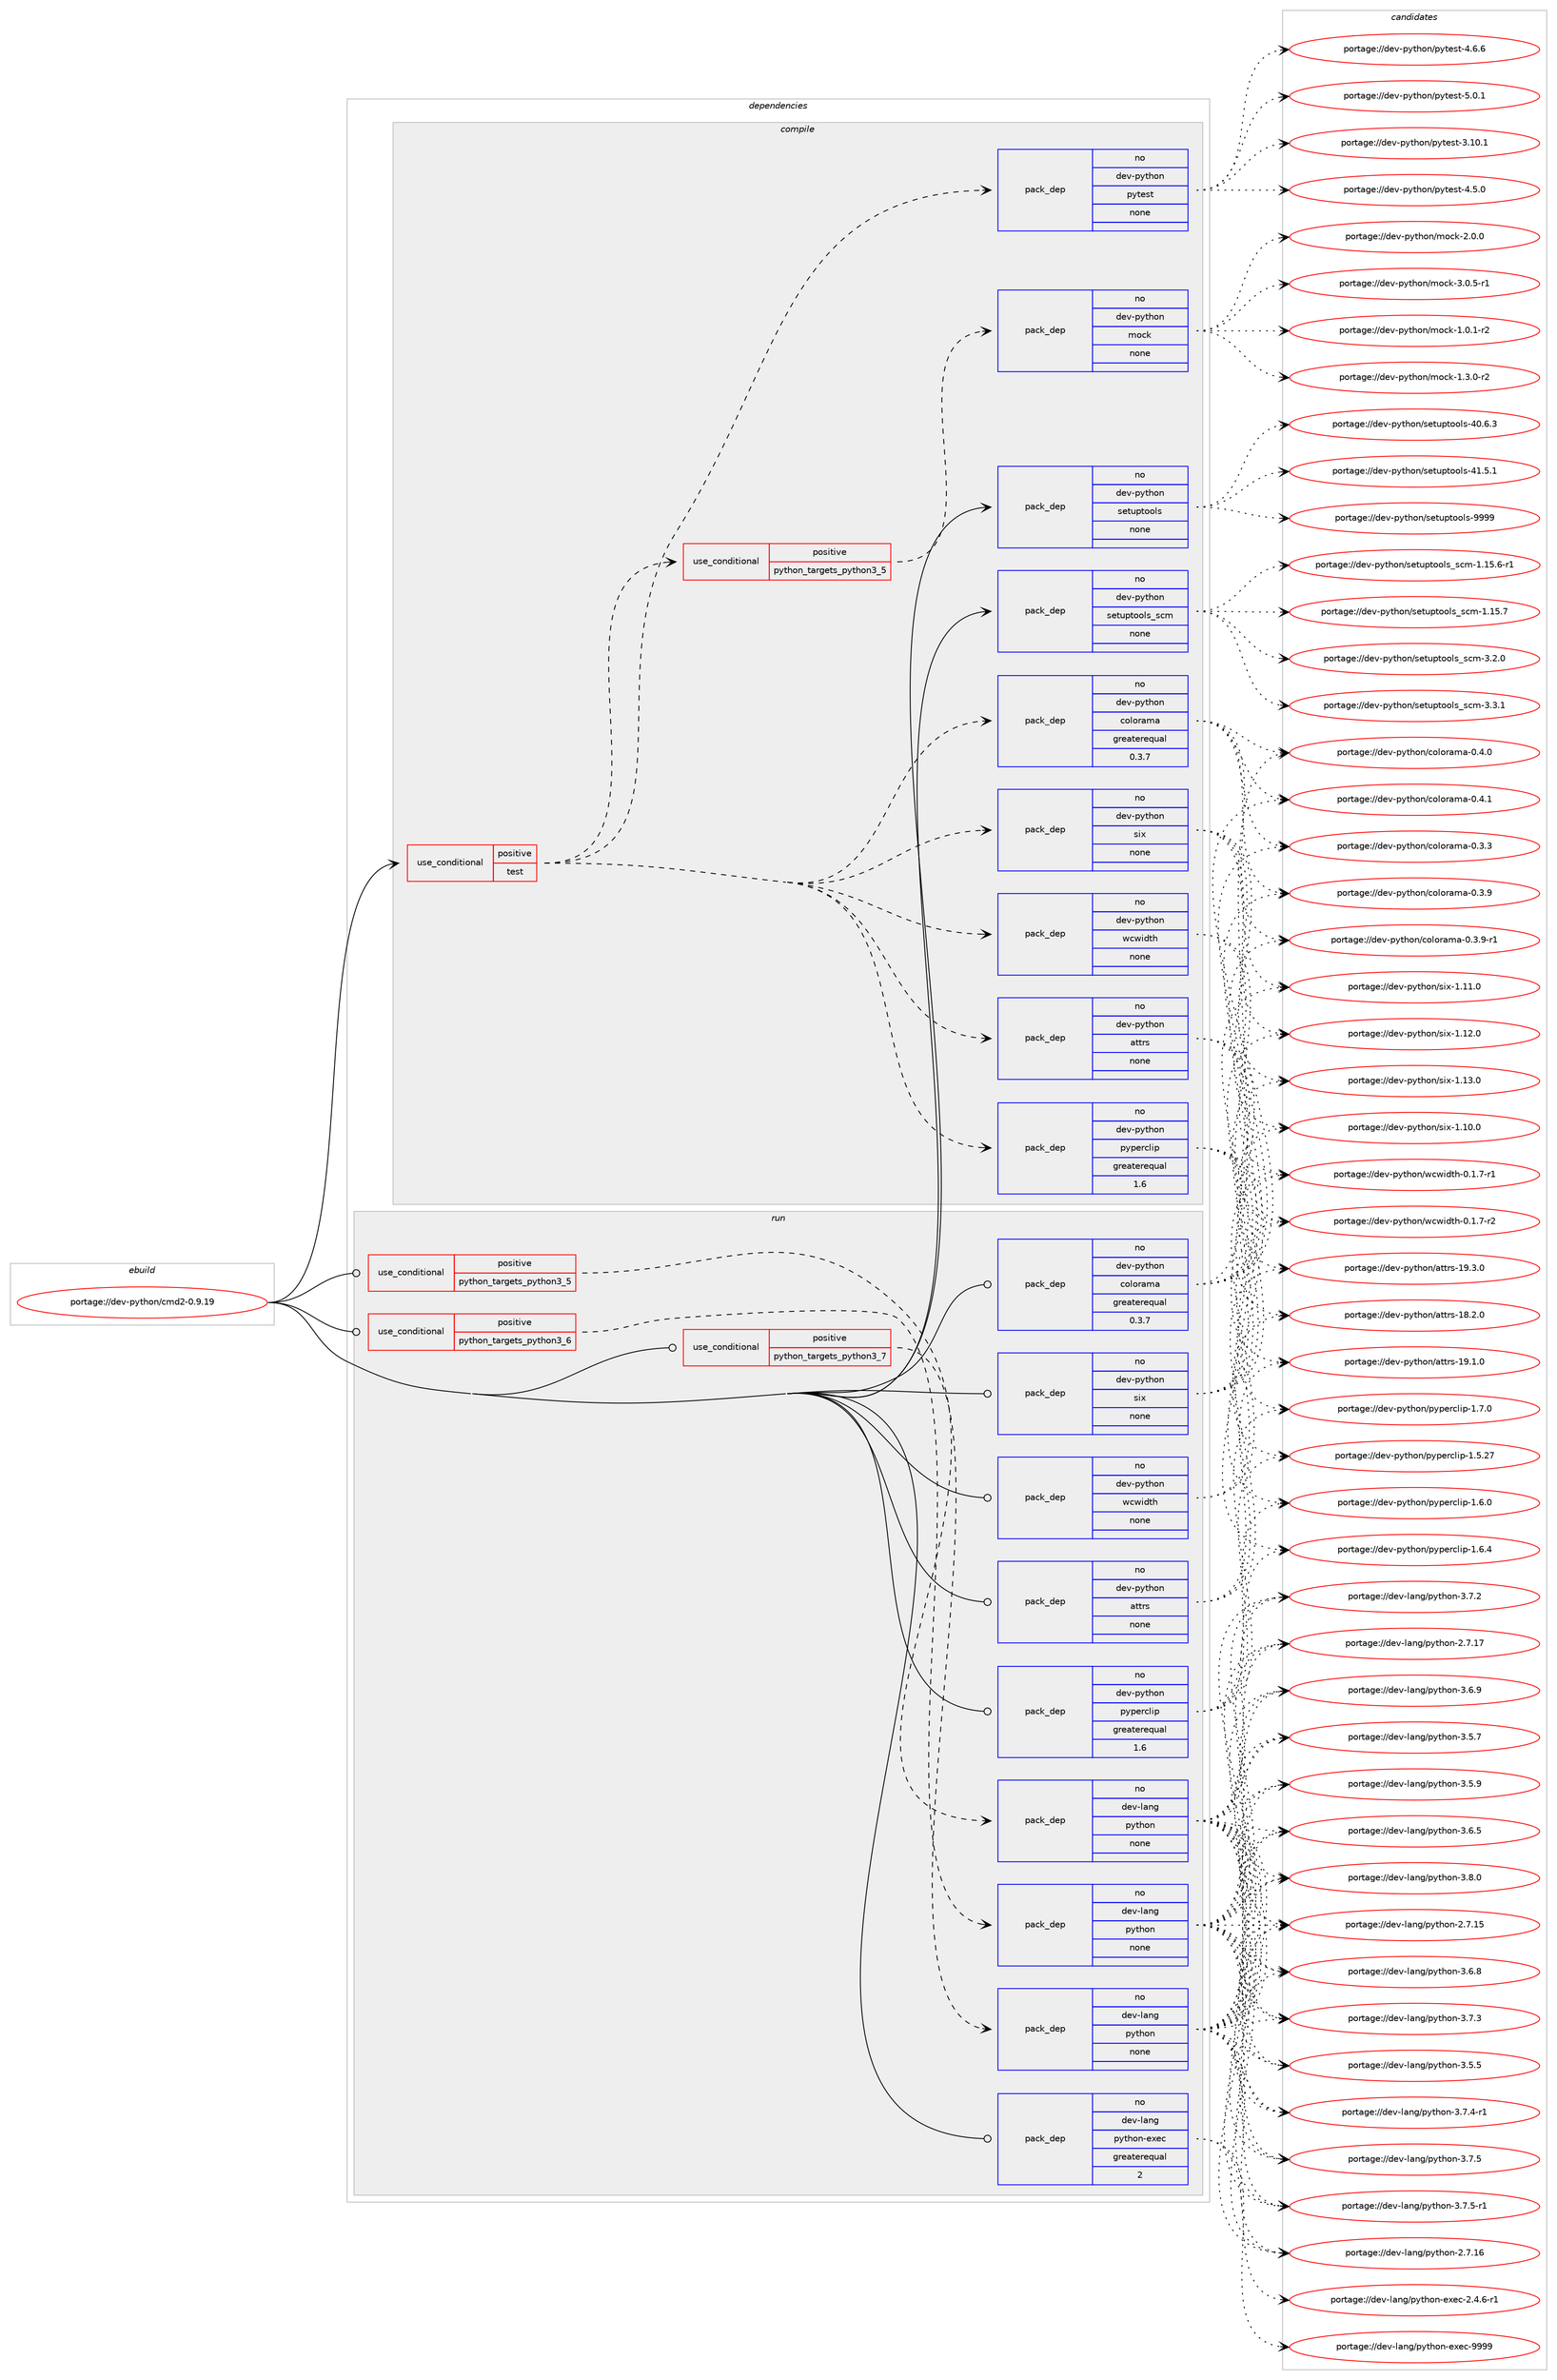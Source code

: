 digraph prolog {

# *************
# Graph options
# *************

newrank=true;
concentrate=true;
compound=true;
graph [rankdir=LR,fontname=Helvetica,fontsize=10,ranksep=1.5];#, ranksep=2.5, nodesep=0.2];
edge  [arrowhead=vee];
node  [fontname=Helvetica,fontsize=10];

# **********
# The ebuild
# **********

subgraph cluster_leftcol {
color=gray;
rank=same;
label=<<i>ebuild</i>>;
id [label="portage://dev-python/cmd2-0.9.19", color=red, width=4, href="../dev-python/cmd2-0.9.19.svg"];
}

# ****************
# The dependencies
# ****************

subgraph cluster_midcol {
color=gray;
label=<<i>dependencies</i>>;
subgraph cluster_compile {
fillcolor="#eeeeee";
style=filled;
label=<<i>compile</i>>;
subgraph cond27009 {
dependency134438 [label=<<TABLE BORDER="0" CELLBORDER="1" CELLSPACING="0" CELLPADDING="4"><TR><TD ROWSPAN="3" CELLPADDING="10">use_conditional</TD></TR><TR><TD>positive</TD></TR><TR><TD>test</TD></TR></TABLE>>, shape=none, color=red];
subgraph pack104117 {
dependency134439 [label=<<TABLE BORDER="0" CELLBORDER="1" CELLSPACING="0" CELLPADDING="4" WIDTH="220"><TR><TD ROWSPAN="6" CELLPADDING="30">pack_dep</TD></TR><TR><TD WIDTH="110">no</TD></TR><TR><TD>dev-python</TD></TR><TR><TD>attrs</TD></TR><TR><TD>none</TD></TR><TR><TD></TD></TR></TABLE>>, shape=none, color=blue];
}
dependency134438:e -> dependency134439:w [weight=20,style="dashed",arrowhead="vee"];
subgraph pack104118 {
dependency134440 [label=<<TABLE BORDER="0" CELLBORDER="1" CELLSPACING="0" CELLPADDING="4" WIDTH="220"><TR><TD ROWSPAN="6" CELLPADDING="30">pack_dep</TD></TR><TR><TD WIDTH="110">no</TD></TR><TR><TD>dev-python</TD></TR><TR><TD>colorama</TD></TR><TR><TD>greaterequal</TD></TR><TR><TD>0.3.7</TD></TR></TABLE>>, shape=none, color=blue];
}
dependency134438:e -> dependency134440:w [weight=20,style="dashed",arrowhead="vee"];
subgraph pack104119 {
dependency134441 [label=<<TABLE BORDER="0" CELLBORDER="1" CELLSPACING="0" CELLPADDING="4" WIDTH="220"><TR><TD ROWSPAN="6" CELLPADDING="30">pack_dep</TD></TR><TR><TD WIDTH="110">no</TD></TR><TR><TD>dev-python</TD></TR><TR><TD>pyperclip</TD></TR><TR><TD>greaterequal</TD></TR><TR><TD>1.6</TD></TR></TABLE>>, shape=none, color=blue];
}
dependency134438:e -> dependency134441:w [weight=20,style="dashed",arrowhead="vee"];
subgraph pack104120 {
dependency134442 [label=<<TABLE BORDER="0" CELLBORDER="1" CELLSPACING="0" CELLPADDING="4" WIDTH="220"><TR><TD ROWSPAN="6" CELLPADDING="30">pack_dep</TD></TR><TR><TD WIDTH="110">no</TD></TR><TR><TD>dev-python</TD></TR><TR><TD>six</TD></TR><TR><TD>none</TD></TR><TR><TD></TD></TR></TABLE>>, shape=none, color=blue];
}
dependency134438:e -> dependency134442:w [weight=20,style="dashed",arrowhead="vee"];
subgraph pack104121 {
dependency134443 [label=<<TABLE BORDER="0" CELLBORDER="1" CELLSPACING="0" CELLPADDING="4" WIDTH="220"><TR><TD ROWSPAN="6" CELLPADDING="30">pack_dep</TD></TR><TR><TD WIDTH="110">no</TD></TR><TR><TD>dev-python</TD></TR><TR><TD>wcwidth</TD></TR><TR><TD>none</TD></TR><TR><TD></TD></TR></TABLE>>, shape=none, color=blue];
}
dependency134438:e -> dependency134443:w [weight=20,style="dashed",arrowhead="vee"];
subgraph cond27010 {
dependency134444 [label=<<TABLE BORDER="0" CELLBORDER="1" CELLSPACING="0" CELLPADDING="4"><TR><TD ROWSPAN="3" CELLPADDING="10">use_conditional</TD></TR><TR><TD>positive</TD></TR><TR><TD>python_targets_python3_5</TD></TR></TABLE>>, shape=none, color=red];
subgraph pack104122 {
dependency134445 [label=<<TABLE BORDER="0" CELLBORDER="1" CELLSPACING="0" CELLPADDING="4" WIDTH="220"><TR><TD ROWSPAN="6" CELLPADDING="30">pack_dep</TD></TR><TR><TD WIDTH="110">no</TD></TR><TR><TD>dev-python</TD></TR><TR><TD>mock</TD></TR><TR><TD>none</TD></TR><TR><TD></TD></TR></TABLE>>, shape=none, color=blue];
}
dependency134444:e -> dependency134445:w [weight=20,style="dashed",arrowhead="vee"];
}
dependency134438:e -> dependency134444:w [weight=20,style="dashed",arrowhead="vee"];
subgraph pack104123 {
dependency134446 [label=<<TABLE BORDER="0" CELLBORDER="1" CELLSPACING="0" CELLPADDING="4" WIDTH="220"><TR><TD ROWSPAN="6" CELLPADDING="30">pack_dep</TD></TR><TR><TD WIDTH="110">no</TD></TR><TR><TD>dev-python</TD></TR><TR><TD>pytest</TD></TR><TR><TD>none</TD></TR><TR><TD></TD></TR></TABLE>>, shape=none, color=blue];
}
dependency134438:e -> dependency134446:w [weight=20,style="dashed",arrowhead="vee"];
}
id:e -> dependency134438:w [weight=20,style="solid",arrowhead="vee"];
subgraph pack104124 {
dependency134447 [label=<<TABLE BORDER="0" CELLBORDER="1" CELLSPACING="0" CELLPADDING="4" WIDTH="220"><TR><TD ROWSPAN="6" CELLPADDING="30">pack_dep</TD></TR><TR><TD WIDTH="110">no</TD></TR><TR><TD>dev-python</TD></TR><TR><TD>setuptools</TD></TR><TR><TD>none</TD></TR><TR><TD></TD></TR></TABLE>>, shape=none, color=blue];
}
id:e -> dependency134447:w [weight=20,style="solid",arrowhead="vee"];
subgraph pack104125 {
dependency134448 [label=<<TABLE BORDER="0" CELLBORDER="1" CELLSPACING="0" CELLPADDING="4" WIDTH="220"><TR><TD ROWSPAN="6" CELLPADDING="30">pack_dep</TD></TR><TR><TD WIDTH="110">no</TD></TR><TR><TD>dev-python</TD></TR><TR><TD>setuptools_scm</TD></TR><TR><TD>none</TD></TR><TR><TD></TD></TR></TABLE>>, shape=none, color=blue];
}
id:e -> dependency134448:w [weight=20,style="solid",arrowhead="vee"];
}
subgraph cluster_compileandrun {
fillcolor="#eeeeee";
style=filled;
label=<<i>compile and run</i>>;
}
subgraph cluster_run {
fillcolor="#eeeeee";
style=filled;
label=<<i>run</i>>;
subgraph cond27011 {
dependency134449 [label=<<TABLE BORDER="0" CELLBORDER="1" CELLSPACING="0" CELLPADDING="4"><TR><TD ROWSPAN="3" CELLPADDING="10">use_conditional</TD></TR><TR><TD>positive</TD></TR><TR><TD>python_targets_python3_5</TD></TR></TABLE>>, shape=none, color=red];
subgraph pack104126 {
dependency134450 [label=<<TABLE BORDER="0" CELLBORDER="1" CELLSPACING="0" CELLPADDING="4" WIDTH="220"><TR><TD ROWSPAN="6" CELLPADDING="30">pack_dep</TD></TR><TR><TD WIDTH="110">no</TD></TR><TR><TD>dev-lang</TD></TR><TR><TD>python</TD></TR><TR><TD>none</TD></TR><TR><TD></TD></TR></TABLE>>, shape=none, color=blue];
}
dependency134449:e -> dependency134450:w [weight=20,style="dashed",arrowhead="vee"];
}
id:e -> dependency134449:w [weight=20,style="solid",arrowhead="odot"];
subgraph cond27012 {
dependency134451 [label=<<TABLE BORDER="0" CELLBORDER="1" CELLSPACING="0" CELLPADDING="4"><TR><TD ROWSPAN="3" CELLPADDING="10">use_conditional</TD></TR><TR><TD>positive</TD></TR><TR><TD>python_targets_python3_6</TD></TR></TABLE>>, shape=none, color=red];
subgraph pack104127 {
dependency134452 [label=<<TABLE BORDER="0" CELLBORDER="1" CELLSPACING="0" CELLPADDING="4" WIDTH="220"><TR><TD ROWSPAN="6" CELLPADDING="30">pack_dep</TD></TR><TR><TD WIDTH="110">no</TD></TR><TR><TD>dev-lang</TD></TR><TR><TD>python</TD></TR><TR><TD>none</TD></TR><TR><TD></TD></TR></TABLE>>, shape=none, color=blue];
}
dependency134451:e -> dependency134452:w [weight=20,style="dashed",arrowhead="vee"];
}
id:e -> dependency134451:w [weight=20,style="solid",arrowhead="odot"];
subgraph cond27013 {
dependency134453 [label=<<TABLE BORDER="0" CELLBORDER="1" CELLSPACING="0" CELLPADDING="4"><TR><TD ROWSPAN="3" CELLPADDING="10">use_conditional</TD></TR><TR><TD>positive</TD></TR><TR><TD>python_targets_python3_7</TD></TR></TABLE>>, shape=none, color=red];
subgraph pack104128 {
dependency134454 [label=<<TABLE BORDER="0" CELLBORDER="1" CELLSPACING="0" CELLPADDING="4" WIDTH="220"><TR><TD ROWSPAN="6" CELLPADDING="30">pack_dep</TD></TR><TR><TD WIDTH="110">no</TD></TR><TR><TD>dev-lang</TD></TR><TR><TD>python</TD></TR><TR><TD>none</TD></TR><TR><TD></TD></TR></TABLE>>, shape=none, color=blue];
}
dependency134453:e -> dependency134454:w [weight=20,style="dashed",arrowhead="vee"];
}
id:e -> dependency134453:w [weight=20,style="solid",arrowhead="odot"];
subgraph pack104129 {
dependency134455 [label=<<TABLE BORDER="0" CELLBORDER="1" CELLSPACING="0" CELLPADDING="4" WIDTH="220"><TR><TD ROWSPAN="6" CELLPADDING="30">pack_dep</TD></TR><TR><TD WIDTH="110">no</TD></TR><TR><TD>dev-lang</TD></TR><TR><TD>python-exec</TD></TR><TR><TD>greaterequal</TD></TR><TR><TD>2</TD></TR></TABLE>>, shape=none, color=blue];
}
id:e -> dependency134455:w [weight=20,style="solid",arrowhead="odot"];
subgraph pack104130 {
dependency134456 [label=<<TABLE BORDER="0" CELLBORDER="1" CELLSPACING="0" CELLPADDING="4" WIDTH="220"><TR><TD ROWSPAN="6" CELLPADDING="30">pack_dep</TD></TR><TR><TD WIDTH="110">no</TD></TR><TR><TD>dev-python</TD></TR><TR><TD>attrs</TD></TR><TR><TD>none</TD></TR><TR><TD></TD></TR></TABLE>>, shape=none, color=blue];
}
id:e -> dependency134456:w [weight=20,style="solid",arrowhead="odot"];
subgraph pack104131 {
dependency134457 [label=<<TABLE BORDER="0" CELLBORDER="1" CELLSPACING="0" CELLPADDING="4" WIDTH="220"><TR><TD ROWSPAN="6" CELLPADDING="30">pack_dep</TD></TR><TR><TD WIDTH="110">no</TD></TR><TR><TD>dev-python</TD></TR><TR><TD>colorama</TD></TR><TR><TD>greaterequal</TD></TR><TR><TD>0.3.7</TD></TR></TABLE>>, shape=none, color=blue];
}
id:e -> dependency134457:w [weight=20,style="solid",arrowhead="odot"];
subgraph pack104132 {
dependency134458 [label=<<TABLE BORDER="0" CELLBORDER="1" CELLSPACING="0" CELLPADDING="4" WIDTH="220"><TR><TD ROWSPAN="6" CELLPADDING="30">pack_dep</TD></TR><TR><TD WIDTH="110">no</TD></TR><TR><TD>dev-python</TD></TR><TR><TD>pyperclip</TD></TR><TR><TD>greaterequal</TD></TR><TR><TD>1.6</TD></TR></TABLE>>, shape=none, color=blue];
}
id:e -> dependency134458:w [weight=20,style="solid",arrowhead="odot"];
subgraph pack104133 {
dependency134459 [label=<<TABLE BORDER="0" CELLBORDER="1" CELLSPACING="0" CELLPADDING="4" WIDTH="220"><TR><TD ROWSPAN="6" CELLPADDING="30">pack_dep</TD></TR><TR><TD WIDTH="110">no</TD></TR><TR><TD>dev-python</TD></TR><TR><TD>six</TD></TR><TR><TD>none</TD></TR><TR><TD></TD></TR></TABLE>>, shape=none, color=blue];
}
id:e -> dependency134459:w [weight=20,style="solid",arrowhead="odot"];
subgraph pack104134 {
dependency134460 [label=<<TABLE BORDER="0" CELLBORDER="1" CELLSPACING="0" CELLPADDING="4" WIDTH="220"><TR><TD ROWSPAN="6" CELLPADDING="30">pack_dep</TD></TR><TR><TD WIDTH="110">no</TD></TR><TR><TD>dev-python</TD></TR><TR><TD>wcwidth</TD></TR><TR><TD>none</TD></TR><TR><TD></TD></TR></TABLE>>, shape=none, color=blue];
}
id:e -> dependency134460:w [weight=20,style="solid",arrowhead="odot"];
}
}

# **************
# The candidates
# **************

subgraph cluster_choices {
rank=same;
color=gray;
label=<<i>candidates</i>>;

subgraph choice104117 {
color=black;
nodesep=1;
choiceportage10010111845112121116104111110479711611611411545495646504648 [label="portage://dev-python/attrs-18.2.0", color=red, width=4,href="../dev-python/attrs-18.2.0.svg"];
choiceportage10010111845112121116104111110479711611611411545495746494648 [label="portage://dev-python/attrs-19.1.0", color=red, width=4,href="../dev-python/attrs-19.1.0.svg"];
choiceportage10010111845112121116104111110479711611611411545495746514648 [label="portage://dev-python/attrs-19.3.0", color=red, width=4,href="../dev-python/attrs-19.3.0.svg"];
dependency134439:e -> choiceportage10010111845112121116104111110479711611611411545495646504648:w [style=dotted,weight="100"];
dependency134439:e -> choiceportage10010111845112121116104111110479711611611411545495746494648:w [style=dotted,weight="100"];
dependency134439:e -> choiceportage10010111845112121116104111110479711611611411545495746514648:w [style=dotted,weight="100"];
}
subgraph choice104118 {
color=black;
nodesep=1;
choiceportage1001011184511212111610411111047991111081111149710997454846514651 [label="portage://dev-python/colorama-0.3.3", color=red, width=4,href="../dev-python/colorama-0.3.3.svg"];
choiceportage1001011184511212111610411111047991111081111149710997454846514657 [label="portage://dev-python/colorama-0.3.9", color=red, width=4,href="../dev-python/colorama-0.3.9.svg"];
choiceportage10010111845112121116104111110479911110811111497109974548465146574511449 [label="portage://dev-python/colorama-0.3.9-r1", color=red, width=4,href="../dev-python/colorama-0.3.9-r1.svg"];
choiceportage1001011184511212111610411111047991111081111149710997454846524648 [label="portage://dev-python/colorama-0.4.0", color=red, width=4,href="../dev-python/colorama-0.4.0.svg"];
choiceportage1001011184511212111610411111047991111081111149710997454846524649 [label="portage://dev-python/colorama-0.4.1", color=red, width=4,href="../dev-python/colorama-0.4.1.svg"];
dependency134440:e -> choiceportage1001011184511212111610411111047991111081111149710997454846514651:w [style=dotted,weight="100"];
dependency134440:e -> choiceportage1001011184511212111610411111047991111081111149710997454846514657:w [style=dotted,weight="100"];
dependency134440:e -> choiceportage10010111845112121116104111110479911110811111497109974548465146574511449:w [style=dotted,weight="100"];
dependency134440:e -> choiceportage1001011184511212111610411111047991111081111149710997454846524648:w [style=dotted,weight="100"];
dependency134440:e -> choiceportage1001011184511212111610411111047991111081111149710997454846524649:w [style=dotted,weight="100"];
}
subgraph choice104119 {
color=black;
nodesep=1;
choiceportage10010111845112121116104111110471121211121011149910810511245494653465055 [label="portage://dev-python/pyperclip-1.5.27", color=red, width=4,href="../dev-python/pyperclip-1.5.27.svg"];
choiceportage100101118451121211161041111104711212111210111499108105112454946544648 [label="portage://dev-python/pyperclip-1.6.0", color=red, width=4,href="../dev-python/pyperclip-1.6.0.svg"];
choiceportage100101118451121211161041111104711212111210111499108105112454946544652 [label="portage://dev-python/pyperclip-1.6.4", color=red, width=4,href="../dev-python/pyperclip-1.6.4.svg"];
choiceportage100101118451121211161041111104711212111210111499108105112454946554648 [label="portage://dev-python/pyperclip-1.7.0", color=red, width=4,href="../dev-python/pyperclip-1.7.0.svg"];
dependency134441:e -> choiceportage10010111845112121116104111110471121211121011149910810511245494653465055:w [style=dotted,weight="100"];
dependency134441:e -> choiceportage100101118451121211161041111104711212111210111499108105112454946544648:w [style=dotted,weight="100"];
dependency134441:e -> choiceportage100101118451121211161041111104711212111210111499108105112454946544652:w [style=dotted,weight="100"];
dependency134441:e -> choiceportage100101118451121211161041111104711212111210111499108105112454946554648:w [style=dotted,weight="100"];
}
subgraph choice104120 {
color=black;
nodesep=1;
choiceportage100101118451121211161041111104711510512045494649484648 [label="portage://dev-python/six-1.10.0", color=red, width=4,href="../dev-python/six-1.10.0.svg"];
choiceportage100101118451121211161041111104711510512045494649494648 [label="portage://dev-python/six-1.11.0", color=red, width=4,href="../dev-python/six-1.11.0.svg"];
choiceportage100101118451121211161041111104711510512045494649504648 [label="portage://dev-python/six-1.12.0", color=red, width=4,href="../dev-python/six-1.12.0.svg"];
choiceportage100101118451121211161041111104711510512045494649514648 [label="portage://dev-python/six-1.13.0", color=red, width=4,href="../dev-python/six-1.13.0.svg"];
dependency134442:e -> choiceportage100101118451121211161041111104711510512045494649484648:w [style=dotted,weight="100"];
dependency134442:e -> choiceportage100101118451121211161041111104711510512045494649494648:w [style=dotted,weight="100"];
dependency134442:e -> choiceportage100101118451121211161041111104711510512045494649504648:w [style=dotted,weight="100"];
dependency134442:e -> choiceportage100101118451121211161041111104711510512045494649514648:w [style=dotted,weight="100"];
}
subgraph choice104121 {
color=black;
nodesep=1;
choiceportage1001011184511212111610411111047119991191051001161044548464946554511449 [label="portage://dev-python/wcwidth-0.1.7-r1", color=red, width=4,href="../dev-python/wcwidth-0.1.7-r1.svg"];
choiceportage1001011184511212111610411111047119991191051001161044548464946554511450 [label="portage://dev-python/wcwidth-0.1.7-r2", color=red, width=4,href="../dev-python/wcwidth-0.1.7-r2.svg"];
dependency134443:e -> choiceportage1001011184511212111610411111047119991191051001161044548464946554511449:w [style=dotted,weight="100"];
dependency134443:e -> choiceportage1001011184511212111610411111047119991191051001161044548464946554511450:w [style=dotted,weight="100"];
}
subgraph choice104122 {
color=black;
nodesep=1;
choiceportage1001011184511212111610411111047109111991074549464846494511450 [label="portage://dev-python/mock-1.0.1-r2", color=red, width=4,href="../dev-python/mock-1.0.1-r2.svg"];
choiceportage1001011184511212111610411111047109111991074549465146484511450 [label="portage://dev-python/mock-1.3.0-r2", color=red, width=4,href="../dev-python/mock-1.3.0-r2.svg"];
choiceportage100101118451121211161041111104710911199107455046484648 [label="portage://dev-python/mock-2.0.0", color=red, width=4,href="../dev-python/mock-2.0.0.svg"];
choiceportage1001011184511212111610411111047109111991074551464846534511449 [label="portage://dev-python/mock-3.0.5-r1", color=red, width=4,href="../dev-python/mock-3.0.5-r1.svg"];
dependency134445:e -> choiceportage1001011184511212111610411111047109111991074549464846494511450:w [style=dotted,weight="100"];
dependency134445:e -> choiceportage1001011184511212111610411111047109111991074549465146484511450:w [style=dotted,weight="100"];
dependency134445:e -> choiceportage100101118451121211161041111104710911199107455046484648:w [style=dotted,weight="100"];
dependency134445:e -> choiceportage1001011184511212111610411111047109111991074551464846534511449:w [style=dotted,weight="100"];
}
subgraph choice104123 {
color=black;
nodesep=1;
choiceportage100101118451121211161041111104711212111610111511645514649484649 [label="portage://dev-python/pytest-3.10.1", color=red, width=4,href="../dev-python/pytest-3.10.1.svg"];
choiceportage1001011184511212111610411111047112121116101115116455246534648 [label="portage://dev-python/pytest-4.5.0", color=red, width=4,href="../dev-python/pytest-4.5.0.svg"];
choiceportage1001011184511212111610411111047112121116101115116455246544654 [label="portage://dev-python/pytest-4.6.6", color=red, width=4,href="../dev-python/pytest-4.6.6.svg"];
choiceportage1001011184511212111610411111047112121116101115116455346484649 [label="portage://dev-python/pytest-5.0.1", color=red, width=4,href="../dev-python/pytest-5.0.1.svg"];
dependency134446:e -> choiceportage100101118451121211161041111104711212111610111511645514649484649:w [style=dotted,weight="100"];
dependency134446:e -> choiceportage1001011184511212111610411111047112121116101115116455246534648:w [style=dotted,weight="100"];
dependency134446:e -> choiceportage1001011184511212111610411111047112121116101115116455246544654:w [style=dotted,weight="100"];
dependency134446:e -> choiceportage1001011184511212111610411111047112121116101115116455346484649:w [style=dotted,weight="100"];
}
subgraph choice104124 {
color=black;
nodesep=1;
choiceportage100101118451121211161041111104711510111611711211611111110811545524846544651 [label="portage://dev-python/setuptools-40.6.3", color=red, width=4,href="../dev-python/setuptools-40.6.3.svg"];
choiceportage100101118451121211161041111104711510111611711211611111110811545524946534649 [label="portage://dev-python/setuptools-41.5.1", color=red, width=4,href="../dev-python/setuptools-41.5.1.svg"];
choiceportage10010111845112121116104111110471151011161171121161111111081154557575757 [label="portage://dev-python/setuptools-9999", color=red, width=4,href="../dev-python/setuptools-9999.svg"];
dependency134447:e -> choiceportage100101118451121211161041111104711510111611711211611111110811545524846544651:w [style=dotted,weight="100"];
dependency134447:e -> choiceportage100101118451121211161041111104711510111611711211611111110811545524946534649:w [style=dotted,weight="100"];
dependency134447:e -> choiceportage10010111845112121116104111110471151011161171121161111111081154557575757:w [style=dotted,weight="100"];
}
subgraph choice104125 {
color=black;
nodesep=1;
choiceportage10010111845112121116104111110471151011161171121161111111081159511599109454946495346544511449 [label="portage://dev-python/setuptools_scm-1.15.6-r1", color=red, width=4,href="../dev-python/setuptools_scm-1.15.6-r1.svg"];
choiceportage1001011184511212111610411111047115101116117112116111111108115951159910945494649534655 [label="portage://dev-python/setuptools_scm-1.15.7", color=red, width=4,href="../dev-python/setuptools_scm-1.15.7.svg"];
choiceportage10010111845112121116104111110471151011161171121161111111081159511599109455146504648 [label="portage://dev-python/setuptools_scm-3.2.0", color=red, width=4,href="../dev-python/setuptools_scm-3.2.0.svg"];
choiceportage10010111845112121116104111110471151011161171121161111111081159511599109455146514649 [label="portage://dev-python/setuptools_scm-3.3.1", color=red, width=4,href="../dev-python/setuptools_scm-3.3.1.svg"];
dependency134448:e -> choiceportage10010111845112121116104111110471151011161171121161111111081159511599109454946495346544511449:w [style=dotted,weight="100"];
dependency134448:e -> choiceportage1001011184511212111610411111047115101116117112116111111108115951159910945494649534655:w [style=dotted,weight="100"];
dependency134448:e -> choiceportage10010111845112121116104111110471151011161171121161111111081159511599109455146504648:w [style=dotted,weight="100"];
dependency134448:e -> choiceportage10010111845112121116104111110471151011161171121161111111081159511599109455146514649:w [style=dotted,weight="100"];
}
subgraph choice104126 {
color=black;
nodesep=1;
choiceportage10010111845108971101034711212111610411111045504655464953 [label="portage://dev-lang/python-2.7.15", color=red, width=4,href="../dev-lang/python-2.7.15.svg"];
choiceportage10010111845108971101034711212111610411111045504655464954 [label="portage://dev-lang/python-2.7.16", color=red, width=4,href="../dev-lang/python-2.7.16.svg"];
choiceportage10010111845108971101034711212111610411111045504655464955 [label="portage://dev-lang/python-2.7.17", color=red, width=4,href="../dev-lang/python-2.7.17.svg"];
choiceportage100101118451089711010347112121116104111110455146534653 [label="portage://dev-lang/python-3.5.5", color=red, width=4,href="../dev-lang/python-3.5.5.svg"];
choiceportage100101118451089711010347112121116104111110455146534655 [label="portage://dev-lang/python-3.5.7", color=red, width=4,href="../dev-lang/python-3.5.7.svg"];
choiceportage100101118451089711010347112121116104111110455146534657 [label="portage://dev-lang/python-3.5.9", color=red, width=4,href="../dev-lang/python-3.5.9.svg"];
choiceportage100101118451089711010347112121116104111110455146544653 [label="portage://dev-lang/python-3.6.5", color=red, width=4,href="../dev-lang/python-3.6.5.svg"];
choiceportage100101118451089711010347112121116104111110455146544656 [label="portage://dev-lang/python-3.6.8", color=red, width=4,href="../dev-lang/python-3.6.8.svg"];
choiceportage100101118451089711010347112121116104111110455146544657 [label="portage://dev-lang/python-3.6.9", color=red, width=4,href="../dev-lang/python-3.6.9.svg"];
choiceportage100101118451089711010347112121116104111110455146554650 [label="portage://dev-lang/python-3.7.2", color=red, width=4,href="../dev-lang/python-3.7.2.svg"];
choiceportage100101118451089711010347112121116104111110455146554651 [label="portage://dev-lang/python-3.7.3", color=red, width=4,href="../dev-lang/python-3.7.3.svg"];
choiceportage1001011184510897110103471121211161041111104551465546524511449 [label="portage://dev-lang/python-3.7.4-r1", color=red, width=4,href="../dev-lang/python-3.7.4-r1.svg"];
choiceportage100101118451089711010347112121116104111110455146554653 [label="portage://dev-lang/python-3.7.5", color=red, width=4,href="../dev-lang/python-3.7.5.svg"];
choiceportage1001011184510897110103471121211161041111104551465546534511449 [label="portage://dev-lang/python-3.7.5-r1", color=red, width=4,href="../dev-lang/python-3.7.5-r1.svg"];
choiceportage100101118451089711010347112121116104111110455146564648 [label="portage://dev-lang/python-3.8.0", color=red, width=4,href="../dev-lang/python-3.8.0.svg"];
dependency134450:e -> choiceportage10010111845108971101034711212111610411111045504655464953:w [style=dotted,weight="100"];
dependency134450:e -> choiceportage10010111845108971101034711212111610411111045504655464954:w [style=dotted,weight="100"];
dependency134450:e -> choiceportage10010111845108971101034711212111610411111045504655464955:w [style=dotted,weight="100"];
dependency134450:e -> choiceportage100101118451089711010347112121116104111110455146534653:w [style=dotted,weight="100"];
dependency134450:e -> choiceportage100101118451089711010347112121116104111110455146534655:w [style=dotted,weight="100"];
dependency134450:e -> choiceportage100101118451089711010347112121116104111110455146534657:w [style=dotted,weight="100"];
dependency134450:e -> choiceportage100101118451089711010347112121116104111110455146544653:w [style=dotted,weight="100"];
dependency134450:e -> choiceportage100101118451089711010347112121116104111110455146544656:w [style=dotted,weight="100"];
dependency134450:e -> choiceportage100101118451089711010347112121116104111110455146544657:w [style=dotted,weight="100"];
dependency134450:e -> choiceportage100101118451089711010347112121116104111110455146554650:w [style=dotted,weight="100"];
dependency134450:e -> choiceportage100101118451089711010347112121116104111110455146554651:w [style=dotted,weight="100"];
dependency134450:e -> choiceportage1001011184510897110103471121211161041111104551465546524511449:w [style=dotted,weight="100"];
dependency134450:e -> choiceportage100101118451089711010347112121116104111110455146554653:w [style=dotted,weight="100"];
dependency134450:e -> choiceportage1001011184510897110103471121211161041111104551465546534511449:w [style=dotted,weight="100"];
dependency134450:e -> choiceportage100101118451089711010347112121116104111110455146564648:w [style=dotted,weight="100"];
}
subgraph choice104127 {
color=black;
nodesep=1;
choiceportage10010111845108971101034711212111610411111045504655464953 [label="portage://dev-lang/python-2.7.15", color=red, width=4,href="../dev-lang/python-2.7.15.svg"];
choiceportage10010111845108971101034711212111610411111045504655464954 [label="portage://dev-lang/python-2.7.16", color=red, width=4,href="../dev-lang/python-2.7.16.svg"];
choiceportage10010111845108971101034711212111610411111045504655464955 [label="portage://dev-lang/python-2.7.17", color=red, width=4,href="../dev-lang/python-2.7.17.svg"];
choiceportage100101118451089711010347112121116104111110455146534653 [label="portage://dev-lang/python-3.5.5", color=red, width=4,href="../dev-lang/python-3.5.5.svg"];
choiceportage100101118451089711010347112121116104111110455146534655 [label="portage://dev-lang/python-3.5.7", color=red, width=4,href="../dev-lang/python-3.5.7.svg"];
choiceportage100101118451089711010347112121116104111110455146534657 [label="portage://dev-lang/python-3.5.9", color=red, width=4,href="../dev-lang/python-3.5.9.svg"];
choiceportage100101118451089711010347112121116104111110455146544653 [label="portage://dev-lang/python-3.6.5", color=red, width=4,href="../dev-lang/python-3.6.5.svg"];
choiceportage100101118451089711010347112121116104111110455146544656 [label="portage://dev-lang/python-3.6.8", color=red, width=4,href="../dev-lang/python-3.6.8.svg"];
choiceportage100101118451089711010347112121116104111110455146544657 [label="portage://dev-lang/python-3.6.9", color=red, width=4,href="../dev-lang/python-3.6.9.svg"];
choiceportage100101118451089711010347112121116104111110455146554650 [label="portage://dev-lang/python-3.7.2", color=red, width=4,href="../dev-lang/python-3.7.2.svg"];
choiceportage100101118451089711010347112121116104111110455146554651 [label="portage://dev-lang/python-3.7.3", color=red, width=4,href="../dev-lang/python-3.7.3.svg"];
choiceportage1001011184510897110103471121211161041111104551465546524511449 [label="portage://dev-lang/python-3.7.4-r1", color=red, width=4,href="../dev-lang/python-3.7.4-r1.svg"];
choiceportage100101118451089711010347112121116104111110455146554653 [label="portage://dev-lang/python-3.7.5", color=red, width=4,href="../dev-lang/python-3.7.5.svg"];
choiceportage1001011184510897110103471121211161041111104551465546534511449 [label="portage://dev-lang/python-3.7.5-r1", color=red, width=4,href="../dev-lang/python-3.7.5-r1.svg"];
choiceportage100101118451089711010347112121116104111110455146564648 [label="portage://dev-lang/python-3.8.0", color=red, width=4,href="../dev-lang/python-3.8.0.svg"];
dependency134452:e -> choiceportage10010111845108971101034711212111610411111045504655464953:w [style=dotted,weight="100"];
dependency134452:e -> choiceportage10010111845108971101034711212111610411111045504655464954:w [style=dotted,weight="100"];
dependency134452:e -> choiceportage10010111845108971101034711212111610411111045504655464955:w [style=dotted,weight="100"];
dependency134452:e -> choiceportage100101118451089711010347112121116104111110455146534653:w [style=dotted,weight="100"];
dependency134452:e -> choiceportage100101118451089711010347112121116104111110455146534655:w [style=dotted,weight="100"];
dependency134452:e -> choiceportage100101118451089711010347112121116104111110455146534657:w [style=dotted,weight="100"];
dependency134452:e -> choiceportage100101118451089711010347112121116104111110455146544653:w [style=dotted,weight="100"];
dependency134452:e -> choiceportage100101118451089711010347112121116104111110455146544656:w [style=dotted,weight="100"];
dependency134452:e -> choiceportage100101118451089711010347112121116104111110455146544657:w [style=dotted,weight="100"];
dependency134452:e -> choiceportage100101118451089711010347112121116104111110455146554650:w [style=dotted,weight="100"];
dependency134452:e -> choiceportage100101118451089711010347112121116104111110455146554651:w [style=dotted,weight="100"];
dependency134452:e -> choiceportage1001011184510897110103471121211161041111104551465546524511449:w [style=dotted,weight="100"];
dependency134452:e -> choiceportage100101118451089711010347112121116104111110455146554653:w [style=dotted,weight="100"];
dependency134452:e -> choiceportage1001011184510897110103471121211161041111104551465546534511449:w [style=dotted,weight="100"];
dependency134452:e -> choiceportage100101118451089711010347112121116104111110455146564648:w [style=dotted,weight="100"];
}
subgraph choice104128 {
color=black;
nodesep=1;
choiceportage10010111845108971101034711212111610411111045504655464953 [label="portage://dev-lang/python-2.7.15", color=red, width=4,href="../dev-lang/python-2.7.15.svg"];
choiceportage10010111845108971101034711212111610411111045504655464954 [label="portage://dev-lang/python-2.7.16", color=red, width=4,href="../dev-lang/python-2.7.16.svg"];
choiceportage10010111845108971101034711212111610411111045504655464955 [label="portage://dev-lang/python-2.7.17", color=red, width=4,href="../dev-lang/python-2.7.17.svg"];
choiceportage100101118451089711010347112121116104111110455146534653 [label="portage://dev-lang/python-3.5.5", color=red, width=4,href="../dev-lang/python-3.5.5.svg"];
choiceportage100101118451089711010347112121116104111110455146534655 [label="portage://dev-lang/python-3.5.7", color=red, width=4,href="../dev-lang/python-3.5.7.svg"];
choiceportage100101118451089711010347112121116104111110455146534657 [label="portage://dev-lang/python-3.5.9", color=red, width=4,href="../dev-lang/python-3.5.9.svg"];
choiceportage100101118451089711010347112121116104111110455146544653 [label="portage://dev-lang/python-3.6.5", color=red, width=4,href="../dev-lang/python-3.6.5.svg"];
choiceportage100101118451089711010347112121116104111110455146544656 [label="portage://dev-lang/python-3.6.8", color=red, width=4,href="../dev-lang/python-3.6.8.svg"];
choiceportage100101118451089711010347112121116104111110455146544657 [label="portage://dev-lang/python-3.6.9", color=red, width=4,href="../dev-lang/python-3.6.9.svg"];
choiceportage100101118451089711010347112121116104111110455146554650 [label="portage://dev-lang/python-3.7.2", color=red, width=4,href="../dev-lang/python-3.7.2.svg"];
choiceportage100101118451089711010347112121116104111110455146554651 [label="portage://dev-lang/python-3.7.3", color=red, width=4,href="../dev-lang/python-3.7.3.svg"];
choiceportage1001011184510897110103471121211161041111104551465546524511449 [label="portage://dev-lang/python-3.7.4-r1", color=red, width=4,href="../dev-lang/python-3.7.4-r1.svg"];
choiceportage100101118451089711010347112121116104111110455146554653 [label="portage://dev-lang/python-3.7.5", color=red, width=4,href="../dev-lang/python-3.7.5.svg"];
choiceportage1001011184510897110103471121211161041111104551465546534511449 [label="portage://dev-lang/python-3.7.5-r1", color=red, width=4,href="../dev-lang/python-3.7.5-r1.svg"];
choiceportage100101118451089711010347112121116104111110455146564648 [label="portage://dev-lang/python-3.8.0", color=red, width=4,href="../dev-lang/python-3.8.0.svg"];
dependency134454:e -> choiceportage10010111845108971101034711212111610411111045504655464953:w [style=dotted,weight="100"];
dependency134454:e -> choiceportage10010111845108971101034711212111610411111045504655464954:w [style=dotted,weight="100"];
dependency134454:e -> choiceportage10010111845108971101034711212111610411111045504655464955:w [style=dotted,weight="100"];
dependency134454:e -> choiceportage100101118451089711010347112121116104111110455146534653:w [style=dotted,weight="100"];
dependency134454:e -> choiceportage100101118451089711010347112121116104111110455146534655:w [style=dotted,weight="100"];
dependency134454:e -> choiceportage100101118451089711010347112121116104111110455146534657:w [style=dotted,weight="100"];
dependency134454:e -> choiceportage100101118451089711010347112121116104111110455146544653:w [style=dotted,weight="100"];
dependency134454:e -> choiceportage100101118451089711010347112121116104111110455146544656:w [style=dotted,weight="100"];
dependency134454:e -> choiceportage100101118451089711010347112121116104111110455146544657:w [style=dotted,weight="100"];
dependency134454:e -> choiceportage100101118451089711010347112121116104111110455146554650:w [style=dotted,weight="100"];
dependency134454:e -> choiceportage100101118451089711010347112121116104111110455146554651:w [style=dotted,weight="100"];
dependency134454:e -> choiceportage1001011184510897110103471121211161041111104551465546524511449:w [style=dotted,weight="100"];
dependency134454:e -> choiceportage100101118451089711010347112121116104111110455146554653:w [style=dotted,weight="100"];
dependency134454:e -> choiceportage1001011184510897110103471121211161041111104551465546534511449:w [style=dotted,weight="100"];
dependency134454:e -> choiceportage100101118451089711010347112121116104111110455146564648:w [style=dotted,weight="100"];
}
subgraph choice104129 {
color=black;
nodesep=1;
choiceportage10010111845108971101034711212111610411111045101120101994550465246544511449 [label="portage://dev-lang/python-exec-2.4.6-r1", color=red, width=4,href="../dev-lang/python-exec-2.4.6-r1.svg"];
choiceportage10010111845108971101034711212111610411111045101120101994557575757 [label="portage://dev-lang/python-exec-9999", color=red, width=4,href="../dev-lang/python-exec-9999.svg"];
dependency134455:e -> choiceportage10010111845108971101034711212111610411111045101120101994550465246544511449:w [style=dotted,weight="100"];
dependency134455:e -> choiceportage10010111845108971101034711212111610411111045101120101994557575757:w [style=dotted,weight="100"];
}
subgraph choice104130 {
color=black;
nodesep=1;
choiceportage10010111845112121116104111110479711611611411545495646504648 [label="portage://dev-python/attrs-18.2.0", color=red, width=4,href="../dev-python/attrs-18.2.0.svg"];
choiceportage10010111845112121116104111110479711611611411545495746494648 [label="portage://dev-python/attrs-19.1.0", color=red, width=4,href="../dev-python/attrs-19.1.0.svg"];
choiceportage10010111845112121116104111110479711611611411545495746514648 [label="portage://dev-python/attrs-19.3.0", color=red, width=4,href="../dev-python/attrs-19.3.0.svg"];
dependency134456:e -> choiceportage10010111845112121116104111110479711611611411545495646504648:w [style=dotted,weight="100"];
dependency134456:e -> choiceportage10010111845112121116104111110479711611611411545495746494648:w [style=dotted,weight="100"];
dependency134456:e -> choiceportage10010111845112121116104111110479711611611411545495746514648:w [style=dotted,weight="100"];
}
subgraph choice104131 {
color=black;
nodesep=1;
choiceportage1001011184511212111610411111047991111081111149710997454846514651 [label="portage://dev-python/colorama-0.3.3", color=red, width=4,href="../dev-python/colorama-0.3.3.svg"];
choiceportage1001011184511212111610411111047991111081111149710997454846514657 [label="portage://dev-python/colorama-0.3.9", color=red, width=4,href="../dev-python/colorama-0.3.9.svg"];
choiceportage10010111845112121116104111110479911110811111497109974548465146574511449 [label="portage://dev-python/colorama-0.3.9-r1", color=red, width=4,href="../dev-python/colorama-0.3.9-r1.svg"];
choiceportage1001011184511212111610411111047991111081111149710997454846524648 [label="portage://dev-python/colorama-0.4.0", color=red, width=4,href="../dev-python/colorama-0.4.0.svg"];
choiceportage1001011184511212111610411111047991111081111149710997454846524649 [label="portage://dev-python/colorama-0.4.1", color=red, width=4,href="../dev-python/colorama-0.4.1.svg"];
dependency134457:e -> choiceportage1001011184511212111610411111047991111081111149710997454846514651:w [style=dotted,weight="100"];
dependency134457:e -> choiceportage1001011184511212111610411111047991111081111149710997454846514657:w [style=dotted,weight="100"];
dependency134457:e -> choiceportage10010111845112121116104111110479911110811111497109974548465146574511449:w [style=dotted,weight="100"];
dependency134457:e -> choiceportage1001011184511212111610411111047991111081111149710997454846524648:w [style=dotted,weight="100"];
dependency134457:e -> choiceportage1001011184511212111610411111047991111081111149710997454846524649:w [style=dotted,weight="100"];
}
subgraph choice104132 {
color=black;
nodesep=1;
choiceportage10010111845112121116104111110471121211121011149910810511245494653465055 [label="portage://dev-python/pyperclip-1.5.27", color=red, width=4,href="../dev-python/pyperclip-1.5.27.svg"];
choiceportage100101118451121211161041111104711212111210111499108105112454946544648 [label="portage://dev-python/pyperclip-1.6.0", color=red, width=4,href="../dev-python/pyperclip-1.6.0.svg"];
choiceportage100101118451121211161041111104711212111210111499108105112454946544652 [label="portage://dev-python/pyperclip-1.6.4", color=red, width=4,href="../dev-python/pyperclip-1.6.4.svg"];
choiceportage100101118451121211161041111104711212111210111499108105112454946554648 [label="portage://dev-python/pyperclip-1.7.0", color=red, width=4,href="../dev-python/pyperclip-1.7.0.svg"];
dependency134458:e -> choiceportage10010111845112121116104111110471121211121011149910810511245494653465055:w [style=dotted,weight="100"];
dependency134458:e -> choiceportage100101118451121211161041111104711212111210111499108105112454946544648:w [style=dotted,weight="100"];
dependency134458:e -> choiceportage100101118451121211161041111104711212111210111499108105112454946544652:w [style=dotted,weight="100"];
dependency134458:e -> choiceportage100101118451121211161041111104711212111210111499108105112454946554648:w [style=dotted,weight="100"];
}
subgraph choice104133 {
color=black;
nodesep=1;
choiceportage100101118451121211161041111104711510512045494649484648 [label="portage://dev-python/six-1.10.0", color=red, width=4,href="../dev-python/six-1.10.0.svg"];
choiceportage100101118451121211161041111104711510512045494649494648 [label="portage://dev-python/six-1.11.0", color=red, width=4,href="../dev-python/six-1.11.0.svg"];
choiceportage100101118451121211161041111104711510512045494649504648 [label="portage://dev-python/six-1.12.0", color=red, width=4,href="../dev-python/six-1.12.0.svg"];
choiceportage100101118451121211161041111104711510512045494649514648 [label="portage://dev-python/six-1.13.0", color=red, width=4,href="../dev-python/six-1.13.0.svg"];
dependency134459:e -> choiceportage100101118451121211161041111104711510512045494649484648:w [style=dotted,weight="100"];
dependency134459:e -> choiceportage100101118451121211161041111104711510512045494649494648:w [style=dotted,weight="100"];
dependency134459:e -> choiceportage100101118451121211161041111104711510512045494649504648:w [style=dotted,weight="100"];
dependency134459:e -> choiceportage100101118451121211161041111104711510512045494649514648:w [style=dotted,weight="100"];
}
subgraph choice104134 {
color=black;
nodesep=1;
choiceportage1001011184511212111610411111047119991191051001161044548464946554511449 [label="portage://dev-python/wcwidth-0.1.7-r1", color=red, width=4,href="../dev-python/wcwidth-0.1.7-r1.svg"];
choiceportage1001011184511212111610411111047119991191051001161044548464946554511450 [label="portage://dev-python/wcwidth-0.1.7-r2", color=red, width=4,href="../dev-python/wcwidth-0.1.7-r2.svg"];
dependency134460:e -> choiceportage1001011184511212111610411111047119991191051001161044548464946554511449:w [style=dotted,weight="100"];
dependency134460:e -> choiceportage1001011184511212111610411111047119991191051001161044548464946554511450:w [style=dotted,weight="100"];
}
}

}

